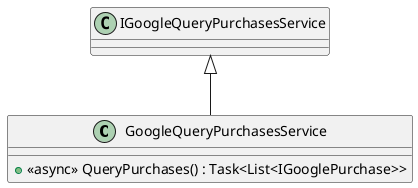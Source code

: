 @startuml
class GoogleQueryPurchasesService {
    + <<async>> QueryPurchases() : Task<List<IGooglePurchase>>
}
IGoogleQueryPurchasesService <|-- GoogleQueryPurchasesService
@enduml
